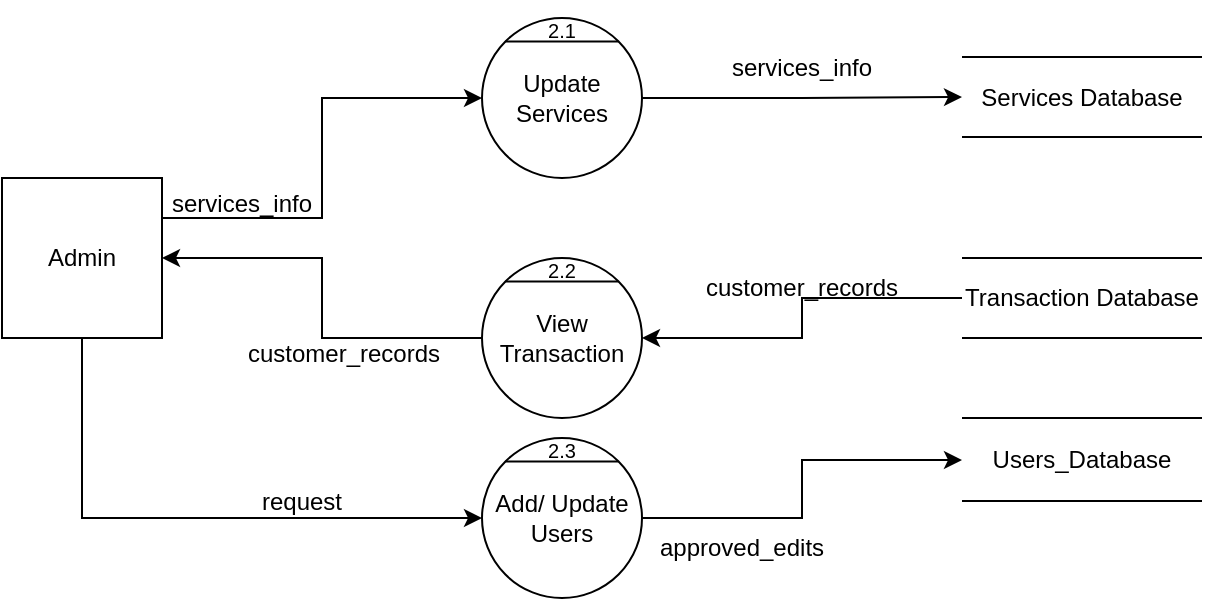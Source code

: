 <mxfile version="24.4.13" type="device">
  <diagram name="Page-1" id="Se-f4U6Mi2pPzSEuQfI5">
    <mxGraphModel dx="1434" dy="836" grid="1" gridSize="10" guides="1" tooltips="1" connect="1" arrows="1" fold="1" page="1" pageScale="1" pageWidth="850" pageHeight="1100" math="0" shadow="0">
      <root>
        <mxCell id="0" />
        <mxCell id="1" parent="0" />
        <mxCell id="JgDB6xBNri0eEpNx92-W-53" style="edgeStyle=orthogonalEdgeStyle;rounded=0;orthogonalLoop=1;jettySize=auto;html=1;exitX=1;exitY=0.25;exitDx=0;exitDy=0;entryX=0;entryY=0.5;entryDx=0;entryDy=0;" parent="1" source="f37Rde2xh9Ybdik0LeEt-1" target="JgDB6xBNri0eEpNx92-W-47" edge="1">
          <mxGeometry relative="1" as="geometry" />
        </mxCell>
        <mxCell id="JgDB6xBNri0eEpNx92-W-74" style="edgeStyle=orthogonalEdgeStyle;rounded=0;orthogonalLoop=1;jettySize=auto;html=1;exitX=0.5;exitY=1;exitDx=0;exitDy=0;entryX=0;entryY=0.5;entryDx=0;entryDy=0;" parent="1" source="f37Rde2xh9Ybdik0LeEt-1" target="JgDB6xBNri0eEpNx92-W-71" edge="1">
          <mxGeometry relative="1" as="geometry" />
        </mxCell>
        <mxCell id="f37Rde2xh9Ybdik0LeEt-1" value="Admin" style="whiteSpace=wrap;html=1;aspect=fixed;" parent="1" vertex="1">
          <mxGeometry x="80" y="320" width="80" height="80" as="geometry" />
        </mxCell>
        <mxCell id="JgDB6xBNri0eEpNx92-W-65" style="edgeStyle=orthogonalEdgeStyle;rounded=0;orthogonalLoop=1;jettySize=auto;html=1;exitX=1;exitY=0.5;exitDx=0;exitDy=0;entryX=0;entryY=0.5;entryDx=0;entryDy=0;" parent="1" source="JgDB6xBNri0eEpNx92-W-47" target="JgDB6xBNri0eEpNx92-W-61" edge="1">
          <mxGeometry relative="1" as="geometry" />
        </mxCell>
        <mxCell id="JgDB6xBNri0eEpNx92-W-47" value="Update Services" style="ellipse;whiteSpace=wrap;html=1;aspect=fixed;" parent="1" vertex="1">
          <mxGeometry x="320" y="240" width="80" height="80" as="geometry" />
        </mxCell>
        <mxCell id="JgDB6xBNri0eEpNx92-W-48" value="" style="endArrow=none;html=1;rounded=0;exitX=0;exitY=0;exitDx=0;exitDy=0;entryX=1;entryY=0;entryDx=0;entryDy=0;" parent="1" source="JgDB6xBNri0eEpNx92-W-47" target="JgDB6xBNri0eEpNx92-W-47" edge="1">
          <mxGeometry width="50" height="50" relative="1" as="geometry">
            <mxPoint x="290" y="220" as="sourcePoint" />
            <mxPoint x="340" y="170" as="targetPoint" />
          </mxGeometry>
        </mxCell>
        <mxCell id="JgDB6xBNri0eEpNx92-W-57" style="edgeStyle=orthogonalEdgeStyle;rounded=0;orthogonalLoop=1;jettySize=auto;html=1;exitX=0;exitY=0.5;exitDx=0;exitDy=0;entryX=1;entryY=0.5;entryDx=0;entryDy=0;" parent="1" source="JgDB6xBNri0eEpNx92-W-51" target="f37Rde2xh9Ybdik0LeEt-1" edge="1">
          <mxGeometry relative="1" as="geometry" />
        </mxCell>
        <mxCell id="JgDB6xBNri0eEpNx92-W-51" value="View Transaction" style="ellipse;whiteSpace=wrap;html=1;aspect=fixed;" parent="1" vertex="1">
          <mxGeometry x="320" y="360" width="80" height="80" as="geometry" />
        </mxCell>
        <mxCell id="JgDB6xBNri0eEpNx92-W-52" value="" style="endArrow=none;html=1;rounded=0;exitX=0;exitY=0;exitDx=0;exitDy=0;entryX=1;entryY=0;entryDx=0;entryDy=0;" parent="1" source="JgDB6xBNri0eEpNx92-W-51" target="JgDB6xBNri0eEpNx92-W-51" edge="1">
          <mxGeometry width="50" height="50" relative="1" as="geometry">
            <mxPoint x="330" y="540" as="sourcePoint" />
            <mxPoint x="380" y="490" as="targetPoint" />
          </mxGeometry>
        </mxCell>
        <mxCell id="JgDB6xBNri0eEpNx92-W-55" value="services_info" style="text;html=1;strokeColor=none;fillColor=none;align=center;verticalAlign=middle;whiteSpace=wrap;rounded=0;" parent="1" vertex="1">
          <mxGeometry x="170" y="318" width="60" height="30" as="geometry" />
        </mxCell>
        <mxCell id="JgDB6xBNri0eEpNx92-W-58" value="customer_records" style="text;html=1;strokeColor=none;fillColor=none;align=center;verticalAlign=middle;whiteSpace=wrap;rounded=0;" parent="1" vertex="1">
          <mxGeometry x="221" y="393" width="60" height="30" as="geometry" />
        </mxCell>
        <mxCell id="JgDB6xBNri0eEpNx92-W-59" value="" style="endArrow=none;html=1;rounded=0;" parent="1" edge="1">
          <mxGeometry width="50" height="50" relative="1" as="geometry">
            <mxPoint x="560" y="259.5" as="sourcePoint" />
            <mxPoint x="680" y="259.5" as="targetPoint" />
          </mxGeometry>
        </mxCell>
        <mxCell id="JgDB6xBNri0eEpNx92-W-60" value="" style="endArrow=none;html=1;rounded=0;" parent="1" edge="1">
          <mxGeometry width="50" height="50" relative="1" as="geometry">
            <mxPoint x="560" y="299.5" as="sourcePoint" />
            <mxPoint x="680" y="299.5" as="targetPoint" />
          </mxGeometry>
        </mxCell>
        <mxCell id="JgDB6xBNri0eEpNx92-W-61" value="Services Database" style="text;html=1;strokeColor=none;fillColor=none;align=center;verticalAlign=middle;whiteSpace=wrap;rounded=0;" parent="1" vertex="1">
          <mxGeometry x="560" y="259.5" width="120" height="40" as="geometry" />
        </mxCell>
        <mxCell id="JgDB6xBNri0eEpNx92-W-62" value="" style="endArrow=none;html=1;rounded=0;" parent="1" edge="1">
          <mxGeometry width="50" height="50" relative="1" as="geometry">
            <mxPoint x="560" y="360" as="sourcePoint" />
            <mxPoint x="680" y="360" as="targetPoint" />
          </mxGeometry>
        </mxCell>
        <mxCell id="JgDB6xBNri0eEpNx92-W-63" value="" style="endArrow=none;html=1;rounded=0;" parent="1" edge="1">
          <mxGeometry width="50" height="50" relative="1" as="geometry">
            <mxPoint x="560" y="400" as="sourcePoint" />
            <mxPoint x="680" y="400" as="targetPoint" />
          </mxGeometry>
        </mxCell>
        <mxCell id="JgDB6xBNri0eEpNx92-W-67" style="edgeStyle=orthogonalEdgeStyle;rounded=0;orthogonalLoop=1;jettySize=auto;html=1;exitX=0;exitY=0.5;exitDx=0;exitDy=0;entryX=1;entryY=0.5;entryDx=0;entryDy=0;" parent="1" source="JgDB6xBNri0eEpNx92-W-64" target="JgDB6xBNri0eEpNx92-W-51" edge="1">
          <mxGeometry relative="1" as="geometry" />
        </mxCell>
        <mxCell id="JgDB6xBNri0eEpNx92-W-64" value="Transaction Database" style="text;html=1;strokeColor=none;fillColor=none;align=center;verticalAlign=middle;whiteSpace=wrap;rounded=0;" parent="1" vertex="1">
          <mxGeometry x="560" y="360" width="120" height="40" as="geometry" />
        </mxCell>
        <mxCell id="JgDB6xBNri0eEpNx92-W-66" value="services_info" style="text;html=1;strokeColor=none;fillColor=none;align=center;verticalAlign=middle;whiteSpace=wrap;rounded=0;" parent="1" vertex="1">
          <mxGeometry x="450" y="250" width="60" height="30" as="geometry" />
        </mxCell>
        <mxCell id="JgDB6xBNri0eEpNx92-W-68" value="customer_records" style="text;html=1;strokeColor=none;fillColor=none;align=center;verticalAlign=middle;whiteSpace=wrap;rounded=0;" parent="1" vertex="1">
          <mxGeometry x="450" y="360" width="60" height="30" as="geometry" />
        </mxCell>
        <mxCell id="JgDB6xBNri0eEpNx92-W-69" value="&lt;font style=&quot;font-size: 10px;&quot;&gt;2.1&lt;/font&gt;" style="text;html=1;strokeColor=none;fillColor=none;align=center;verticalAlign=middle;whiteSpace=wrap;rounded=0;" parent="1" vertex="1">
          <mxGeometry x="330" y="231" width="60" height="30" as="geometry" />
        </mxCell>
        <mxCell id="JgDB6xBNri0eEpNx92-W-70" value="&lt;font style=&quot;font-size: 10px;&quot;&gt;2.2&lt;/font&gt;" style="text;html=1;strokeColor=none;fillColor=none;align=center;verticalAlign=middle;whiteSpace=wrap;rounded=0;" parent="1" vertex="1">
          <mxGeometry x="330" y="351" width="60" height="30" as="geometry" />
        </mxCell>
        <mxCell id="JgDB6xBNri0eEpNx92-W-76" style="edgeStyle=orthogonalEdgeStyle;rounded=0;orthogonalLoop=1;jettySize=auto;html=1;exitX=1;exitY=0.5;exitDx=0;exitDy=0;entryX=0;entryY=0.5;entryDx=0;entryDy=0;" parent="1" source="JgDB6xBNri0eEpNx92-W-71" target="IeENi_P0-k8SSm2cHjUA-1" edge="1">
          <mxGeometry relative="1" as="geometry">
            <mxPoint x="510" y="490" as="targetPoint" />
          </mxGeometry>
        </mxCell>
        <mxCell id="JgDB6xBNri0eEpNx92-W-71" value="Add/ Update&lt;div&gt;Users&lt;/div&gt;" style="ellipse;whiteSpace=wrap;html=1;aspect=fixed;" parent="1" vertex="1">
          <mxGeometry x="320" y="450" width="80" height="80" as="geometry" />
        </mxCell>
        <mxCell id="JgDB6xBNri0eEpNx92-W-72" value="" style="endArrow=none;html=1;rounded=0;exitX=0;exitY=0;exitDx=0;exitDy=0;entryX=1;entryY=0;entryDx=0;entryDy=0;" parent="1" source="JgDB6xBNri0eEpNx92-W-71" target="JgDB6xBNri0eEpNx92-W-71" edge="1">
          <mxGeometry width="50" height="50" relative="1" as="geometry">
            <mxPoint x="330" y="630" as="sourcePoint" />
            <mxPoint x="380" y="580" as="targetPoint" />
          </mxGeometry>
        </mxCell>
        <mxCell id="JgDB6xBNri0eEpNx92-W-73" value="&lt;font style=&quot;font-size: 10px;&quot;&gt;2.3&lt;/font&gt;" style="text;html=1;strokeColor=none;fillColor=none;align=center;verticalAlign=middle;whiteSpace=wrap;rounded=0;" parent="1" vertex="1">
          <mxGeometry x="330" y="441" width="60" height="30" as="geometry" />
        </mxCell>
        <mxCell id="JgDB6xBNri0eEpNx92-W-75" value="request" style="text;html=1;strokeColor=none;fillColor=none;align=center;verticalAlign=middle;whiteSpace=wrap;rounded=0;" parent="1" vertex="1">
          <mxGeometry x="200" y="467" width="60" height="30" as="geometry" />
        </mxCell>
        <mxCell id="IeENi_P0-k8SSm2cHjUA-1" value="Users_Database" style="text;html=1;strokeColor=none;fillColor=none;align=center;verticalAlign=middle;whiteSpace=wrap;rounded=0;" parent="1" vertex="1">
          <mxGeometry x="560" y="441" width="120" height="40" as="geometry" />
        </mxCell>
        <mxCell id="IeENi_P0-k8SSm2cHjUA-2" value="" style="endArrow=none;html=1;rounded=0;" parent="1" edge="1">
          <mxGeometry width="50" height="50" relative="1" as="geometry">
            <mxPoint x="560" y="440" as="sourcePoint" />
            <mxPoint x="680" y="440" as="targetPoint" />
          </mxGeometry>
        </mxCell>
        <mxCell id="IeENi_P0-k8SSm2cHjUA-3" value="" style="endArrow=none;html=1;rounded=0;" parent="1" edge="1">
          <mxGeometry width="50" height="50" relative="1" as="geometry">
            <mxPoint x="560" y="481.5" as="sourcePoint" />
            <mxPoint x="680" y="481.5" as="targetPoint" />
          </mxGeometry>
        </mxCell>
        <mxCell id="IeENi_P0-k8SSm2cHjUA-4" value="approved_edits" style="text;html=1;strokeColor=none;fillColor=none;align=center;verticalAlign=middle;whiteSpace=wrap;rounded=0;" parent="1" vertex="1">
          <mxGeometry x="420" y="490" width="60" height="30" as="geometry" />
        </mxCell>
      </root>
    </mxGraphModel>
  </diagram>
</mxfile>
